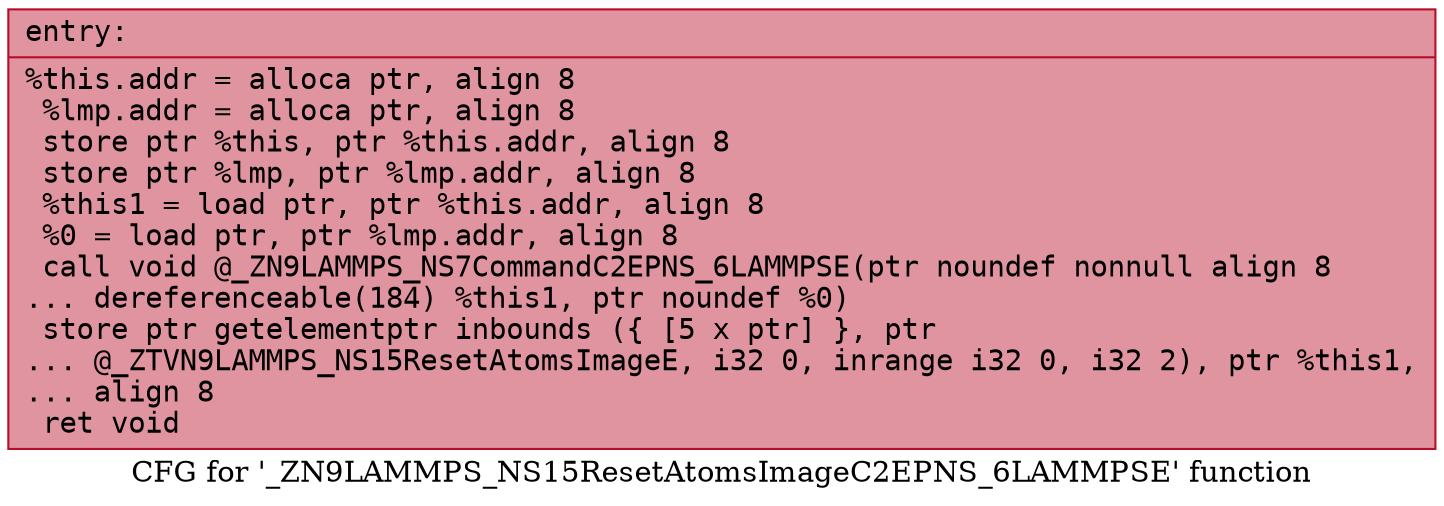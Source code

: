 digraph "CFG for '_ZN9LAMMPS_NS15ResetAtomsImageC2EPNS_6LAMMPSE' function" {
	label="CFG for '_ZN9LAMMPS_NS15ResetAtomsImageC2EPNS_6LAMMPSE' function";

	Node0x55f3fc780fd0 [shape=record,color="#b70d28ff", style=filled, fillcolor="#b70d2870" fontname="Courier",label="{entry:\l|  %this.addr = alloca ptr, align 8\l  %lmp.addr = alloca ptr, align 8\l  store ptr %this, ptr %this.addr, align 8\l  store ptr %lmp, ptr %lmp.addr, align 8\l  %this1 = load ptr, ptr %this.addr, align 8\l  %0 = load ptr, ptr %lmp.addr, align 8\l  call void @_ZN9LAMMPS_NS7CommandC2EPNS_6LAMMPSE(ptr noundef nonnull align 8\l... dereferenceable(184) %this1, ptr noundef %0)\l  store ptr getelementptr inbounds (\{ [5 x ptr] \}, ptr\l... @_ZTVN9LAMMPS_NS15ResetAtomsImageE, i32 0, inrange i32 0, i32 2), ptr %this1,\l... align 8\l  ret void\l}"];
}
